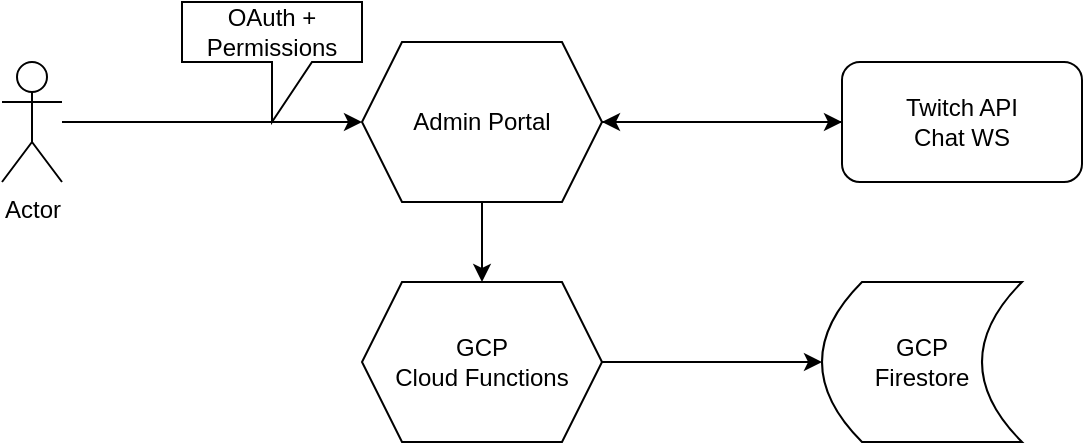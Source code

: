 <mxfile version="14.2.7" type="github">
  <diagram id="C5RBs43oDa-KdzZeNtuy" name="Page-1">
    <mxGraphModel dx="1422" dy="914" grid="1" gridSize="10" guides="1" tooltips="1" connect="1" arrows="1" fold="1" page="1" pageScale="1" pageWidth="827" pageHeight="1169" math="0" shadow="0">
      <root>
        <mxCell id="WIyWlLk6GJQsqaUBKTNV-0" />
        <mxCell id="WIyWlLk6GJQsqaUBKTNV-1" parent="WIyWlLk6GJQsqaUBKTNV-0" />
        <mxCell id="HYE9KxY75kxWySCjxelc-9" style="edgeStyle=orthogonalEdgeStyle;rounded=0;orthogonalLoop=1;jettySize=auto;html=1;" edge="1" parent="WIyWlLk6GJQsqaUBKTNV-1" source="HYE9KxY75kxWySCjxelc-0" target="HYE9KxY75kxWySCjxelc-8">
          <mxGeometry relative="1" as="geometry" />
        </mxCell>
        <mxCell id="HYE9KxY75kxWySCjxelc-0" value="Actor" style="shape=umlActor;verticalLabelPosition=bottom;verticalAlign=top;html=1;outlineConnect=0;" vertex="1" parent="WIyWlLk6GJQsqaUBKTNV-1">
          <mxGeometry x="120" y="50" width="30" height="60" as="geometry" />
        </mxCell>
        <mxCell id="HYE9KxY75kxWySCjxelc-25" style="edgeStyle=orthogonalEdgeStyle;rounded=0;orthogonalLoop=1;jettySize=auto;html=1;entryX=1;entryY=0.5;entryDx=0;entryDy=0;" edge="1" parent="WIyWlLk6GJQsqaUBKTNV-1" source="HYE9KxY75kxWySCjxelc-7" target="HYE9KxY75kxWySCjxelc-8">
          <mxGeometry relative="1" as="geometry" />
        </mxCell>
        <mxCell id="HYE9KxY75kxWySCjxelc-7" value="Twitch API&lt;br&gt;Chat WS" style="rounded=1;whiteSpace=wrap;html=1;" vertex="1" parent="WIyWlLk6GJQsqaUBKTNV-1">
          <mxGeometry x="540" y="50" width="120" height="60" as="geometry" />
        </mxCell>
        <mxCell id="HYE9KxY75kxWySCjxelc-23" style="edgeStyle=orthogonalEdgeStyle;rounded=0;orthogonalLoop=1;jettySize=auto;html=1;entryX=0.5;entryY=0;entryDx=0;entryDy=0;" edge="1" parent="WIyWlLk6GJQsqaUBKTNV-1" source="HYE9KxY75kxWySCjxelc-8" target="HYE9KxY75kxWySCjxelc-22">
          <mxGeometry relative="1" as="geometry" />
        </mxCell>
        <mxCell id="HYE9KxY75kxWySCjxelc-26" style="edgeStyle=orthogonalEdgeStyle;rounded=0;orthogonalLoop=1;jettySize=auto;html=1;entryX=0;entryY=0.5;entryDx=0;entryDy=0;" edge="1" parent="WIyWlLk6GJQsqaUBKTNV-1" source="HYE9KxY75kxWySCjxelc-8" target="HYE9KxY75kxWySCjxelc-7">
          <mxGeometry relative="1" as="geometry" />
        </mxCell>
        <mxCell id="HYE9KxY75kxWySCjxelc-8" value="Admin Portal" style="shape=hexagon;perimeter=hexagonPerimeter2;whiteSpace=wrap;html=1;fixedSize=1;" vertex="1" parent="WIyWlLk6GJQsqaUBKTNV-1">
          <mxGeometry x="300" y="40" width="120" height="80" as="geometry" />
        </mxCell>
        <mxCell id="HYE9KxY75kxWySCjxelc-11" value="GCP&lt;br&gt;Firestore" style="shape=dataStorage;whiteSpace=wrap;html=1;fixedSize=1;" vertex="1" parent="WIyWlLk6GJQsqaUBKTNV-1">
          <mxGeometry x="530" y="160" width="100" height="80" as="geometry" />
        </mxCell>
        <mxCell id="HYE9KxY75kxWySCjxelc-24" style="edgeStyle=orthogonalEdgeStyle;rounded=0;orthogonalLoop=1;jettySize=auto;html=1;entryX=0;entryY=0.5;entryDx=0;entryDy=0;" edge="1" parent="WIyWlLk6GJQsqaUBKTNV-1" source="HYE9KxY75kxWySCjxelc-22" target="HYE9KxY75kxWySCjxelc-11">
          <mxGeometry relative="1" as="geometry" />
        </mxCell>
        <mxCell id="HYE9KxY75kxWySCjxelc-22" value="GCP&lt;br&gt;Cloud Functions" style="shape=hexagon;perimeter=hexagonPerimeter2;whiteSpace=wrap;html=1;fixedSize=1;" vertex="1" parent="WIyWlLk6GJQsqaUBKTNV-1">
          <mxGeometry x="300" y="160" width="120" height="80" as="geometry" />
        </mxCell>
        <mxCell id="HYE9KxY75kxWySCjxelc-27" value="OAuth + Permissions" style="shape=callout;whiteSpace=wrap;html=1;perimeter=calloutPerimeter;" vertex="1" parent="WIyWlLk6GJQsqaUBKTNV-1">
          <mxGeometry x="210" y="20" width="90" height="60" as="geometry" />
        </mxCell>
      </root>
    </mxGraphModel>
  </diagram>
</mxfile>
